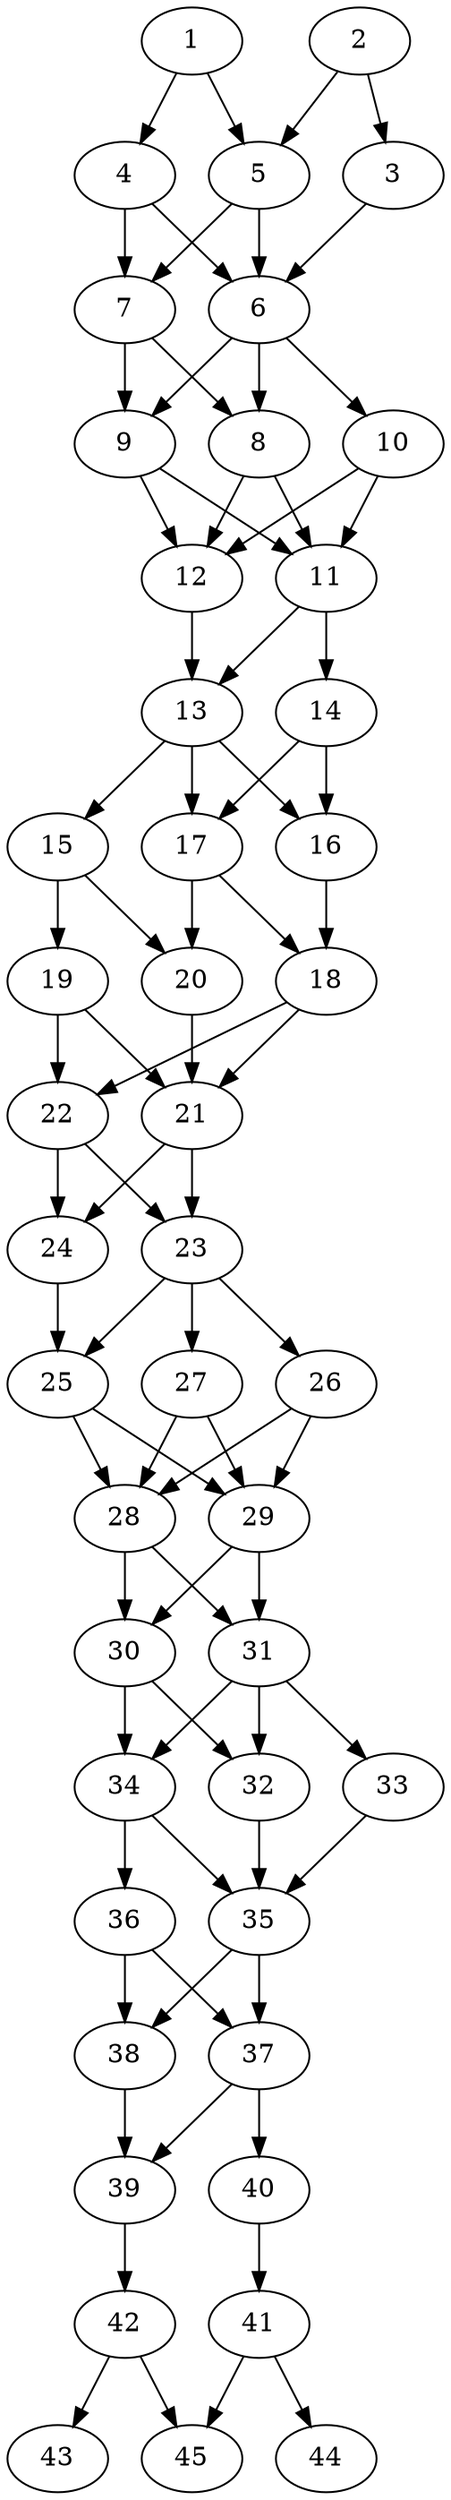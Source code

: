// DAG automatically generated by daggen at Thu Oct  3 14:07:25 2019
// ./daggen --dot -n 45 --ccr 0.3 --fat 0.3 --regular 0.9 --density 0.9 --mindata 5242880 --maxdata 52428800 
digraph G {
  1 [size="27173547", alpha="0.09", expect_size="8152064"] 
  1 -> 4 [size ="8152064"]
  1 -> 5 [size ="8152064"]
  2 [size="93228373", alpha="0.11", expect_size="27968512"] 
  2 -> 3 [size ="27968512"]
  2 -> 5 [size ="27968512"]
  3 [size="127252480", alpha="0.19", expect_size="38175744"] 
  3 -> 6 [size ="38175744"]
  4 [size="130556587", alpha="0.17", expect_size="39166976"] 
  4 -> 6 [size ="39166976"]
  4 -> 7 [size ="39166976"]
  5 [size="39185067", alpha="0.19", expect_size="11755520"] 
  5 -> 6 [size ="11755520"]
  5 -> 7 [size ="11755520"]
  6 [size="121248427", alpha="0.07", expect_size="36374528"] 
  6 -> 8 [size ="36374528"]
  6 -> 9 [size ="36374528"]
  6 -> 10 [size ="36374528"]
  7 [size="70263467", alpha="0.14", expect_size="21079040"] 
  7 -> 8 [size ="21079040"]
  7 -> 9 [size ="21079040"]
  8 [size="84322987", alpha="0.17", expect_size="25296896"] 
  8 -> 11 [size ="25296896"]
  8 -> 12 [size ="25296896"]
  9 [size="136878080", alpha="0.02", expect_size="41063424"] 
  9 -> 11 [size ="41063424"]
  9 -> 12 [size ="41063424"]
  10 [size="55808000", alpha="0.07", expect_size="16742400"] 
  10 -> 11 [size ="16742400"]
  10 -> 12 [size ="16742400"]
  11 [size="27951787", alpha="0.19", expect_size="8385536"] 
  11 -> 13 [size ="8385536"]
  11 -> 14 [size ="8385536"]
  12 [size="96341333", alpha="0.03", expect_size="28902400"] 
  12 -> 13 [size ="28902400"]
  13 [size="23336960", alpha="0.08", expect_size="7001088"] 
  13 -> 15 [size ="7001088"]
  13 -> 16 [size ="7001088"]
  13 -> 17 [size ="7001088"]
  14 [size="173134507", alpha="0.03", expect_size="51940352"] 
  14 -> 16 [size ="51940352"]
  14 -> 17 [size ="51940352"]
  15 [size="152064000", alpha="0.18", expect_size="45619200"] 
  15 -> 19 [size ="45619200"]
  15 -> 20 [size ="45619200"]
  16 [size="147411627", alpha="0.17", expect_size="44223488"] 
  16 -> 18 [size ="44223488"]
  17 [size="42038613", alpha="0.14", expect_size="12611584"] 
  17 -> 18 [size ="12611584"]
  17 -> 20 [size ="12611584"]
  18 [size="155443200", alpha="0.02", expect_size="46632960"] 
  18 -> 21 [size ="46632960"]
  18 -> 22 [size ="46632960"]
  19 [size="132703573", alpha="0.05", expect_size="39811072"] 
  19 -> 21 [size ="39811072"]
  19 -> 22 [size ="39811072"]
  20 [size="147339947", alpha="0.11", expect_size="44201984"] 
  20 -> 21 [size ="44201984"]
  21 [size="41908907", alpha="0.19", expect_size="12572672"] 
  21 -> 23 [size ="12572672"]
  21 -> 24 [size ="12572672"]
  22 [size="32942080", alpha="0.16", expect_size="9882624"] 
  22 -> 23 [size ="9882624"]
  22 -> 24 [size ="9882624"]
  23 [size="55040000", alpha="0.07", expect_size="16512000"] 
  23 -> 25 [size ="16512000"]
  23 -> 26 [size ="16512000"]
  23 -> 27 [size ="16512000"]
  24 [size="118179840", alpha="0.13", expect_size="35453952"] 
  24 -> 25 [size ="35453952"]
  25 [size="145619627", alpha="0.01", expect_size="43685888"] 
  25 -> 28 [size ="43685888"]
  25 -> 29 [size ="43685888"]
  26 [size="127286613", alpha="0.02", expect_size="38185984"] 
  26 -> 28 [size ="38185984"]
  26 -> 29 [size ="38185984"]
  27 [size="105946453", alpha="0.10", expect_size="31783936"] 
  27 -> 28 [size ="31783936"]
  27 -> 29 [size ="31783936"]
  28 [size="57146027", alpha="0.07", expect_size="17143808"] 
  28 -> 30 [size ="17143808"]
  28 -> 31 [size ="17143808"]
  29 [size="70649173", alpha="0.19", expect_size="21194752"] 
  29 -> 30 [size ="21194752"]
  29 -> 31 [size ="21194752"]
  30 [size="111431680", alpha="0.16", expect_size="33429504"] 
  30 -> 32 [size ="33429504"]
  30 -> 34 [size ="33429504"]
  31 [size="44240213", alpha="0.14", expect_size="13272064"] 
  31 -> 32 [size ="13272064"]
  31 -> 33 [size ="13272064"]
  31 -> 34 [size ="13272064"]
  32 [size="36061867", alpha="0.02", expect_size="10818560"] 
  32 -> 35 [size ="10818560"]
  33 [size="162648747", alpha="0.11", expect_size="48794624"] 
  33 -> 35 [size ="48794624"]
  34 [size="61921280", alpha="0.19", expect_size="18576384"] 
  34 -> 35 [size ="18576384"]
  34 -> 36 [size ="18576384"]
  35 [size="161532587", alpha="0.05", expect_size="48459776"] 
  35 -> 37 [size ="48459776"]
  35 -> 38 [size ="48459776"]
  36 [size="168625493", alpha="0.07", expect_size="50587648"] 
  36 -> 37 [size ="50587648"]
  36 -> 38 [size ="50587648"]
  37 [size="29682347", alpha="0.12", expect_size="8904704"] 
  37 -> 39 [size ="8904704"]
  37 -> 40 [size ="8904704"]
  38 [size="112063147", alpha="0.15", expect_size="33618944"] 
  38 -> 39 [size ="33618944"]
  39 [size="168048640", alpha="0.13", expect_size="50414592"] 
  39 -> 42 [size ="50414592"]
  40 [size="159750827", alpha="0.07", expect_size="47925248"] 
  40 -> 41 [size ="47925248"]
  41 [size="125504853", alpha="0.04", expect_size="37651456"] 
  41 -> 44 [size ="37651456"]
  41 -> 45 [size ="37651456"]
  42 [size="75786240", alpha="0.03", expect_size="22735872"] 
  42 -> 43 [size ="22735872"]
  42 -> 45 [size ="22735872"]
  43 [size="89460053", alpha="0.07", expect_size="26838016"] 
  44 [size="172390400", alpha="0.04", expect_size="51717120"] 
  45 [size="165662720", alpha="0.17", expect_size="49698816"] 
}
